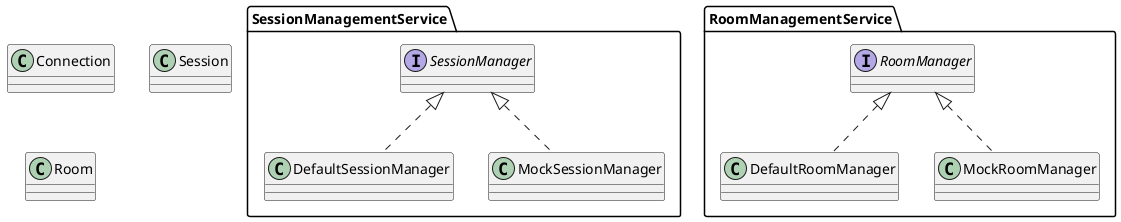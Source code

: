 
@startuml Services

class Connection { }
class Session { }
class Room { }

package SessionManagementService {
    class DefaultSessionManager implements SessionManager{}
    class MockSessionManager implements SessionManager  {}
}
package RoomManagementService {

    class DefaultRoomManager implements RoomManager{}
    class MockRoomManager implements RoomManager{}

}

@enduml